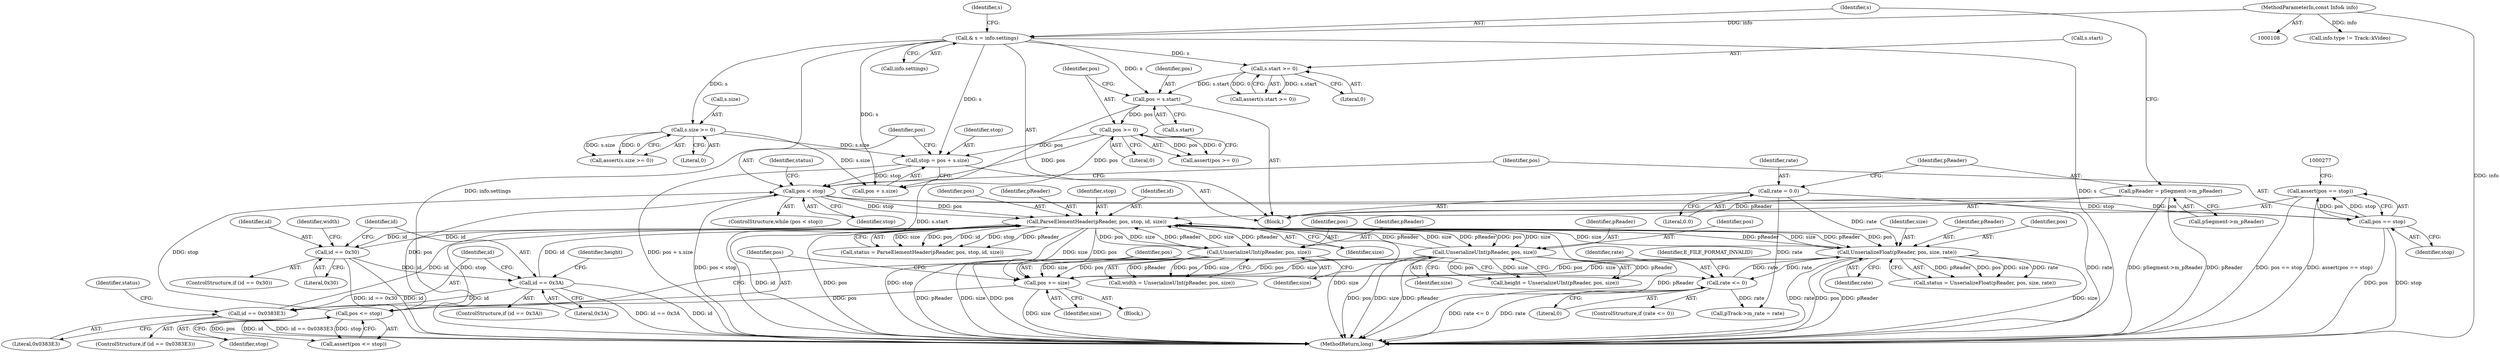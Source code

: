 digraph "0_Android_cc274e2abe8b2a6698a5c47d8aa4bb45f1f9538d_41@API" {
"1000272" [label="(Call,assert(pos == stop))"];
"1000273" [label="(Call,pos == stop)"];
"1000183" [label="(Call,pos < stop)"];
"1000269" [label="(Call,pos <= stop)"];
"1000265" [label="(Call,pos += size)"];
"1000248" [label="(Call,UnserializeFloat(pReader, pos, size, rate))"];
"1000192" [label="(Call,ParseElementHeader(pReader, pos, stop, id, size))"];
"1000141" [label="(Call,pReader = pSegment->m_pReader)"];
"1000211" [label="(Call,UnserializeUInt(pReader, pos, size))"];
"1000229" [label="(Call,UnserializeUInt(pReader, pos, size))"];
"1000205" [label="(Call,id == 0x30)"];
"1000241" [label="(Call,id == 0x0383E3)"];
"1000223" [label="(Call,id == 0x3A)"];
"1000138" [label="(Call,rate = 0.0)"];
"1000260" [label="(Call,rate <= 0)"];
"1000171" [label="(Call,pos >= 0)"];
"1000165" [label="(Call,pos = s.start)"];
"1000147" [label="(Call,& s = info.settings)"];
"1000110" [label="(MethodParameterIn,const Info& info)"];
"1000153" [label="(Call,s.start >= 0)"];
"1000175" [label="(Call,stop = pos + s.size)"];
"1000159" [label="(Call,s.size >= 0)"];
"1000251" [label="(Identifier,size)"];
"1000140" [label="(Literal,0.0)"];
"1000172" [label="(Identifier,pos)"];
"1000170" [label="(Call,assert(pos >= 0))"];
"1000228" [label="(Identifier,height)"];
"1000147" [label="(Call,& s = info.settings)"];
"1000139" [label="(Identifier,rate)"];
"1000142" [label="(Identifier,pReader)"];
"1000192" [label="(Call,ParseElementHeader(pReader, pos, stop, id, size))"];
"1000213" [label="(Identifier,pos)"];
"1000260" [label="(Call,rate <= 0)"];
"1000249" [label="(Identifier,pReader)"];
"1000171" [label="(Call,pos >= 0)"];
"1000121" [label="(Call,info.type != Track::kVideo)"];
"1000212" [label="(Identifier,pReader)"];
"1000269" [label="(Call,pos <= stop)"];
"1000224" [label="(Identifier,id)"];
"1000114" [label="(Block,)"];
"1000313" [label="(Call,pTrack->m_rate = rate)"];
"1000266" [label="(Identifier,pos)"];
"1000163" [label="(Literal,0)"];
"1000186" [label="(Block,)"];
"1000250" [label="(Identifier,pos)"];
"1000182" [label="(ControlStructure,while (pos < stop))"];
"1000209" [label="(Call,width = UnserializeUInt(pReader, pos, size))"];
"1000229" [label="(Call,UnserializeUInt(pReader, pos, size))"];
"1000195" [label="(Identifier,stop)"];
"1000206" [label="(Identifier,id)"];
"1000141" [label="(Call,pReader = pSegment->m_pReader)"];
"1000261" [label="(Identifier,rate)"];
"1000252" [label="(Identifier,rate)"];
"1000143" [label="(Call,pSegment->m_pReader)"];
"1000148" [label="(Identifier,s)"];
"1000271" [label="(Identifier,stop)"];
"1000231" [label="(Identifier,pos)"];
"1000223" [label="(Call,id == 0x3A)"];
"1000243" [label="(Literal,0x0383E3)"];
"1000323" [label="(MethodReturn,long)"];
"1000153" [label="(Call,s.start >= 0)"];
"1000149" [label="(Call,info.settings)"];
"1000248" [label="(Call,UnserializeFloat(pReader, pos, size, rate))"];
"1000196" [label="(Identifier,id)"];
"1000160" [label="(Call,s.size)"];
"1000185" [label="(Identifier,stop)"];
"1000222" [label="(ControlStructure,if (id == 0x3A))"];
"1000247" [label="(Identifier,status)"];
"1000158" [label="(Call,assert(s.size >= 0))"];
"1000166" [label="(Identifier,pos)"];
"1000191" [label="(Identifier,status)"];
"1000264" [label="(Identifier,E_FILE_FORMAT_INVALID)"];
"1000227" [label="(Call,height = UnserializeUInt(pReader, pos, size))"];
"1000194" [label="(Identifier,pos)"];
"1000177" [label="(Call,pos + s.size)"];
"1000270" [label="(Identifier,pos)"];
"1000110" [label="(MethodParameterIn,const Info& info)"];
"1000159" [label="(Call,s.size >= 0)"];
"1000167" [label="(Call,s.start)"];
"1000190" [label="(Call,status = ParseElementHeader(pReader, pos, stop, id, size))"];
"1000265" [label="(Call,pos += size)"];
"1000138" [label="(Call,rate = 0.0)"];
"1000183" [label="(Call,pos < stop)"];
"1000230" [label="(Identifier,pReader)"];
"1000204" [label="(ControlStructure,if (id == 0x30))"];
"1000152" [label="(Call,assert(s.start >= 0))"];
"1000210" [label="(Identifier,width)"];
"1000242" [label="(Identifier,id)"];
"1000175" [label="(Call,stop = pos + s.size)"];
"1000207" [label="(Literal,0x30)"];
"1000157" [label="(Literal,0)"];
"1000205" [label="(Call,id == 0x30)"];
"1000232" [label="(Identifier,size)"];
"1000184" [label="(Identifier,pos)"];
"1000262" [label="(Literal,0)"];
"1000246" [label="(Call,status = UnserializeFloat(pReader, pos, size, rate))"];
"1000154" [label="(Call,s.start)"];
"1000267" [label="(Identifier,size)"];
"1000155" [label="(Identifier,s)"];
"1000273" [label="(Call,pos == stop)"];
"1000240" [label="(ControlStructure,if (id == 0x0383E3))"];
"1000268" [label="(Call,assert(pos <= stop))"];
"1000275" [label="(Identifier,stop)"];
"1000176" [label="(Identifier,stop)"];
"1000197" [label="(Identifier,size)"];
"1000272" [label="(Call,assert(pos == stop))"];
"1000259" [label="(ControlStructure,if (rate <= 0))"];
"1000173" [label="(Literal,0)"];
"1000165" [label="(Call,pos = s.start)"];
"1000225" [label="(Literal,0x3A)"];
"1000241" [label="(Call,id == 0x0383E3)"];
"1000214" [label="(Identifier,size)"];
"1000211" [label="(Call,UnserializeUInt(pReader, pos, size))"];
"1000193" [label="(Identifier,pReader)"];
"1000274" [label="(Identifier,pos)"];
"1000272" -> "1000114"  [label="AST: "];
"1000272" -> "1000273"  [label="CFG: "];
"1000273" -> "1000272"  [label="AST: "];
"1000277" -> "1000272"  [label="CFG: "];
"1000272" -> "1000323"  [label="DDG: pos == stop"];
"1000272" -> "1000323"  [label="DDG: assert(pos == stop)"];
"1000273" -> "1000272"  [label="DDG: pos"];
"1000273" -> "1000272"  [label="DDG: stop"];
"1000273" -> "1000275"  [label="CFG: "];
"1000274" -> "1000273"  [label="AST: "];
"1000275" -> "1000273"  [label="AST: "];
"1000273" -> "1000323"  [label="DDG: stop"];
"1000273" -> "1000323"  [label="DDG: pos"];
"1000183" -> "1000273"  [label="DDG: pos"];
"1000183" -> "1000273"  [label="DDG: stop"];
"1000183" -> "1000182"  [label="AST: "];
"1000183" -> "1000185"  [label="CFG: "];
"1000184" -> "1000183"  [label="AST: "];
"1000185" -> "1000183"  [label="AST: "];
"1000191" -> "1000183"  [label="CFG: "];
"1000274" -> "1000183"  [label="CFG: "];
"1000183" -> "1000323"  [label="DDG: pos < stop"];
"1000269" -> "1000183"  [label="DDG: pos"];
"1000269" -> "1000183"  [label="DDG: stop"];
"1000171" -> "1000183"  [label="DDG: pos"];
"1000175" -> "1000183"  [label="DDG: stop"];
"1000183" -> "1000192"  [label="DDG: pos"];
"1000183" -> "1000192"  [label="DDG: stop"];
"1000269" -> "1000268"  [label="AST: "];
"1000269" -> "1000271"  [label="CFG: "];
"1000270" -> "1000269"  [label="AST: "];
"1000271" -> "1000269"  [label="AST: "];
"1000268" -> "1000269"  [label="CFG: "];
"1000269" -> "1000268"  [label="DDG: pos"];
"1000269" -> "1000268"  [label="DDG: stop"];
"1000265" -> "1000269"  [label="DDG: pos"];
"1000192" -> "1000269"  [label="DDG: stop"];
"1000265" -> "1000186"  [label="AST: "];
"1000265" -> "1000267"  [label="CFG: "];
"1000266" -> "1000265"  [label="AST: "];
"1000267" -> "1000265"  [label="AST: "];
"1000270" -> "1000265"  [label="CFG: "];
"1000265" -> "1000323"  [label="DDG: size"];
"1000248" -> "1000265"  [label="DDG: size"];
"1000248" -> "1000265"  [label="DDG: pos"];
"1000211" -> "1000265"  [label="DDG: size"];
"1000211" -> "1000265"  [label="DDG: pos"];
"1000192" -> "1000265"  [label="DDG: size"];
"1000192" -> "1000265"  [label="DDG: pos"];
"1000229" -> "1000265"  [label="DDG: size"];
"1000229" -> "1000265"  [label="DDG: pos"];
"1000248" -> "1000246"  [label="AST: "];
"1000248" -> "1000252"  [label="CFG: "];
"1000249" -> "1000248"  [label="AST: "];
"1000250" -> "1000248"  [label="AST: "];
"1000251" -> "1000248"  [label="AST: "];
"1000252" -> "1000248"  [label="AST: "];
"1000246" -> "1000248"  [label="CFG: "];
"1000248" -> "1000323"  [label="DDG: size"];
"1000248" -> "1000323"  [label="DDG: rate"];
"1000248" -> "1000323"  [label="DDG: pos"];
"1000248" -> "1000323"  [label="DDG: pReader"];
"1000248" -> "1000192"  [label="DDG: pReader"];
"1000248" -> "1000192"  [label="DDG: size"];
"1000248" -> "1000246"  [label="DDG: pReader"];
"1000248" -> "1000246"  [label="DDG: pos"];
"1000248" -> "1000246"  [label="DDG: size"];
"1000248" -> "1000246"  [label="DDG: rate"];
"1000192" -> "1000248"  [label="DDG: pReader"];
"1000192" -> "1000248"  [label="DDG: pos"];
"1000192" -> "1000248"  [label="DDG: size"];
"1000138" -> "1000248"  [label="DDG: rate"];
"1000260" -> "1000248"  [label="DDG: rate"];
"1000248" -> "1000260"  [label="DDG: rate"];
"1000192" -> "1000190"  [label="AST: "];
"1000192" -> "1000197"  [label="CFG: "];
"1000193" -> "1000192"  [label="AST: "];
"1000194" -> "1000192"  [label="AST: "];
"1000195" -> "1000192"  [label="AST: "];
"1000196" -> "1000192"  [label="AST: "];
"1000197" -> "1000192"  [label="AST: "];
"1000190" -> "1000192"  [label="CFG: "];
"1000192" -> "1000323"  [label="DDG: pos"];
"1000192" -> "1000323"  [label="DDG: stop"];
"1000192" -> "1000323"  [label="DDG: size"];
"1000192" -> "1000323"  [label="DDG: pReader"];
"1000192" -> "1000323"  [label="DDG: id"];
"1000192" -> "1000190"  [label="DDG: size"];
"1000192" -> "1000190"  [label="DDG: pos"];
"1000192" -> "1000190"  [label="DDG: id"];
"1000192" -> "1000190"  [label="DDG: stop"];
"1000192" -> "1000190"  [label="DDG: pReader"];
"1000141" -> "1000192"  [label="DDG: pReader"];
"1000211" -> "1000192"  [label="DDG: pReader"];
"1000211" -> "1000192"  [label="DDG: size"];
"1000229" -> "1000192"  [label="DDG: pReader"];
"1000229" -> "1000192"  [label="DDG: size"];
"1000205" -> "1000192"  [label="DDG: id"];
"1000241" -> "1000192"  [label="DDG: id"];
"1000223" -> "1000192"  [label="DDG: id"];
"1000192" -> "1000205"  [label="DDG: id"];
"1000192" -> "1000211"  [label="DDG: pReader"];
"1000192" -> "1000211"  [label="DDG: pos"];
"1000192" -> "1000211"  [label="DDG: size"];
"1000192" -> "1000229"  [label="DDG: pReader"];
"1000192" -> "1000229"  [label="DDG: pos"];
"1000192" -> "1000229"  [label="DDG: size"];
"1000141" -> "1000114"  [label="AST: "];
"1000141" -> "1000143"  [label="CFG: "];
"1000142" -> "1000141"  [label="AST: "];
"1000143" -> "1000141"  [label="AST: "];
"1000148" -> "1000141"  [label="CFG: "];
"1000141" -> "1000323"  [label="DDG: pReader"];
"1000141" -> "1000323"  [label="DDG: pSegment->m_pReader"];
"1000211" -> "1000209"  [label="AST: "];
"1000211" -> "1000214"  [label="CFG: "];
"1000212" -> "1000211"  [label="AST: "];
"1000213" -> "1000211"  [label="AST: "];
"1000214" -> "1000211"  [label="AST: "];
"1000209" -> "1000211"  [label="CFG: "];
"1000211" -> "1000323"  [label="DDG: pReader"];
"1000211" -> "1000323"  [label="DDG: size"];
"1000211" -> "1000323"  [label="DDG: pos"];
"1000211" -> "1000209"  [label="DDG: pReader"];
"1000211" -> "1000209"  [label="DDG: pos"];
"1000211" -> "1000209"  [label="DDG: size"];
"1000229" -> "1000227"  [label="AST: "];
"1000229" -> "1000232"  [label="CFG: "];
"1000230" -> "1000229"  [label="AST: "];
"1000231" -> "1000229"  [label="AST: "];
"1000232" -> "1000229"  [label="AST: "];
"1000227" -> "1000229"  [label="CFG: "];
"1000229" -> "1000323"  [label="DDG: pos"];
"1000229" -> "1000323"  [label="DDG: size"];
"1000229" -> "1000323"  [label="DDG: pReader"];
"1000229" -> "1000227"  [label="DDG: pReader"];
"1000229" -> "1000227"  [label="DDG: pos"];
"1000229" -> "1000227"  [label="DDG: size"];
"1000205" -> "1000204"  [label="AST: "];
"1000205" -> "1000207"  [label="CFG: "];
"1000206" -> "1000205"  [label="AST: "];
"1000207" -> "1000205"  [label="AST: "];
"1000210" -> "1000205"  [label="CFG: "];
"1000224" -> "1000205"  [label="CFG: "];
"1000205" -> "1000323"  [label="DDG: id"];
"1000205" -> "1000323"  [label="DDG: id == 0x30"];
"1000205" -> "1000223"  [label="DDG: id"];
"1000241" -> "1000240"  [label="AST: "];
"1000241" -> "1000243"  [label="CFG: "];
"1000242" -> "1000241"  [label="AST: "];
"1000243" -> "1000241"  [label="AST: "];
"1000247" -> "1000241"  [label="CFG: "];
"1000266" -> "1000241"  [label="CFG: "];
"1000241" -> "1000323"  [label="DDG: id"];
"1000241" -> "1000323"  [label="DDG: id == 0x0383E3"];
"1000223" -> "1000241"  [label="DDG: id"];
"1000223" -> "1000222"  [label="AST: "];
"1000223" -> "1000225"  [label="CFG: "];
"1000224" -> "1000223"  [label="AST: "];
"1000225" -> "1000223"  [label="AST: "];
"1000228" -> "1000223"  [label="CFG: "];
"1000242" -> "1000223"  [label="CFG: "];
"1000223" -> "1000323"  [label="DDG: id == 0x3A"];
"1000223" -> "1000323"  [label="DDG: id"];
"1000138" -> "1000114"  [label="AST: "];
"1000138" -> "1000140"  [label="CFG: "];
"1000139" -> "1000138"  [label="AST: "];
"1000140" -> "1000138"  [label="AST: "];
"1000142" -> "1000138"  [label="CFG: "];
"1000138" -> "1000323"  [label="DDG: rate"];
"1000138" -> "1000313"  [label="DDG: rate"];
"1000260" -> "1000259"  [label="AST: "];
"1000260" -> "1000262"  [label="CFG: "];
"1000261" -> "1000260"  [label="AST: "];
"1000262" -> "1000260"  [label="AST: "];
"1000264" -> "1000260"  [label="CFG: "];
"1000266" -> "1000260"  [label="CFG: "];
"1000260" -> "1000323"  [label="DDG: rate <= 0"];
"1000260" -> "1000323"  [label="DDG: rate"];
"1000260" -> "1000313"  [label="DDG: rate"];
"1000171" -> "1000170"  [label="AST: "];
"1000171" -> "1000173"  [label="CFG: "];
"1000172" -> "1000171"  [label="AST: "];
"1000173" -> "1000171"  [label="AST: "];
"1000170" -> "1000171"  [label="CFG: "];
"1000171" -> "1000170"  [label="DDG: pos"];
"1000171" -> "1000170"  [label="DDG: 0"];
"1000165" -> "1000171"  [label="DDG: pos"];
"1000171" -> "1000175"  [label="DDG: pos"];
"1000171" -> "1000177"  [label="DDG: pos"];
"1000165" -> "1000114"  [label="AST: "];
"1000165" -> "1000167"  [label="CFG: "];
"1000166" -> "1000165"  [label="AST: "];
"1000167" -> "1000165"  [label="AST: "];
"1000172" -> "1000165"  [label="CFG: "];
"1000165" -> "1000323"  [label="DDG: s.start"];
"1000147" -> "1000165"  [label="DDG: s"];
"1000153" -> "1000165"  [label="DDG: s.start"];
"1000147" -> "1000114"  [label="AST: "];
"1000147" -> "1000149"  [label="CFG: "];
"1000148" -> "1000147"  [label="AST: "];
"1000149" -> "1000147"  [label="AST: "];
"1000155" -> "1000147"  [label="CFG: "];
"1000147" -> "1000323"  [label="DDG: info.settings"];
"1000147" -> "1000323"  [label="DDG: s"];
"1000110" -> "1000147"  [label="DDG: info"];
"1000147" -> "1000153"  [label="DDG: s"];
"1000147" -> "1000159"  [label="DDG: s"];
"1000147" -> "1000175"  [label="DDG: s"];
"1000147" -> "1000177"  [label="DDG: s"];
"1000110" -> "1000108"  [label="AST: "];
"1000110" -> "1000323"  [label="DDG: info"];
"1000110" -> "1000121"  [label="DDG: info"];
"1000153" -> "1000152"  [label="AST: "];
"1000153" -> "1000157"  [label="CFG: "];
"1000154" -> "1000153"  [label="AST: "];
"1000157" -> "1000153"  [label="AST: "];
"1000152" -> "1000153"  [label="CFG: "];
"1000153" -> "1000152"  [label="DDG: s.start"];
"1000153" -> "1000152"  [label="DDG: 0"];
"1000175" -> "1000114"  [label="AST: "];
"1000175" -> "1000177"  [label="CFG: "];
"1000176" -> "1000175"  [label="AST: "];
"1000177" -> "1000175"  [label="AST: "];
"1000184" -> "1000175"  [label="CFG: "];
"1000175" -> "1000323"  [label="DDG: pos + s.size"];
"1000159" -> "1000175"  [label="DDG: s.size"];
"1000159" -> "1000158"  [label="AST: "];
"1000159" -> "1000163"  [label="CFG: "];
"1000160" -> "1000159"  [label="AST: "];
"1000163" -> "1000159"  [label="AST: "];
"1000158" -> "1000159"  [label="CFG: "];
"1000159" -> "1000158"  [label="DDG: s.size"];
"1000159" -> "1000158"  [label="DDG: 0"];
"1000159" -> "1000177"  [label="DDG: s.size"];
}
